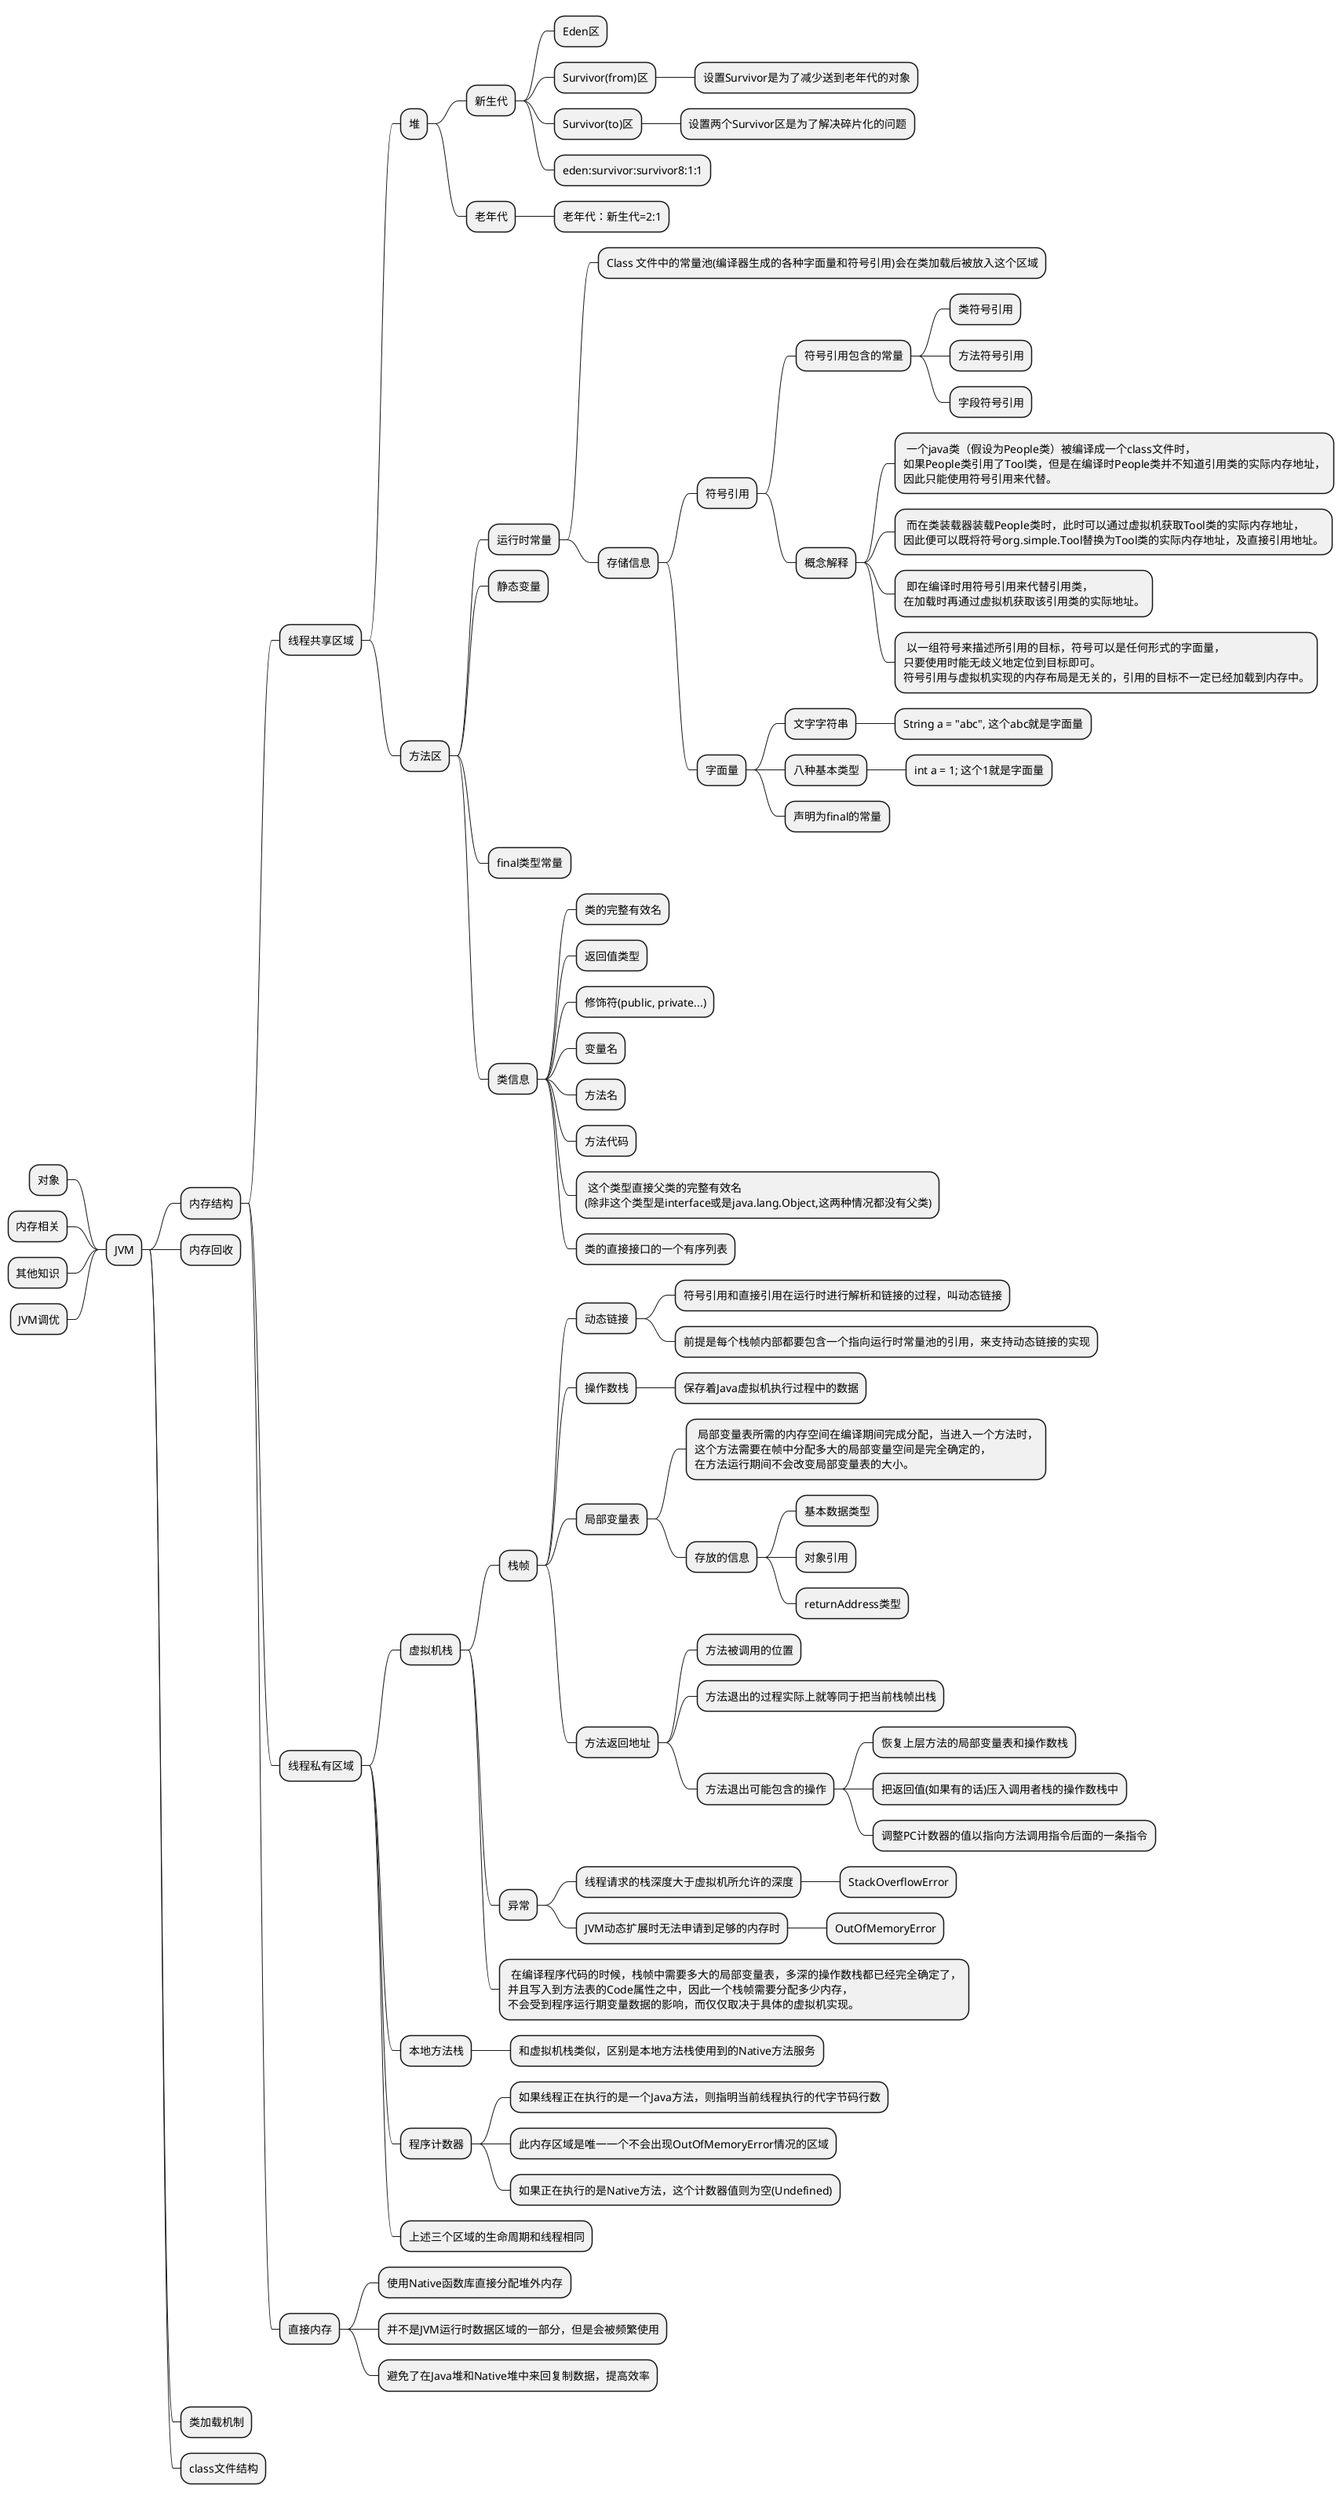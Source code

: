 @startmindmap
+ JVM
++ 内存结构
+++ 线程共享区域
++++ 堆
+++++ 新生代
++++++ Eden区
++++++ Survivor(from)区
+++++++ 设置Survivor是为了减少送到老年代的对象
++++++ Survivor(to)区
+++++++ 设置两个Survivor区是为了解决碎片化的问题
++++++ eden:survivor:survivor8:1:1
+++++ 老年代
++++++ 老年代：新生代=2:1
++++ 方法区
+++++ 运行时常量
++++++ Class 文件中的常量池(编译器生成的各种字面量和符号引用)会在类加载后被放入这个区域
++++++ 存储信息
+++++++ 符号引用
++++++++ 符号引用包含的常量
+++++++++ 类符号引用
+++++++++ 方法符号引用
+++++++++ 字段符号引用
++++++++ 概念解释
*********: 一个java类（假设为People类）被编译成一个class文件时，
如果People类引用了Tool类，但是在编译时People类并不知道引用类的实际内存地址，
因此只能使用符号引用来代替。;
*********: 而在类装载器装载People类时，此时可以通过虚拟机获取Tool类的实际内存地址，
因此便可以既将符号org.simple.Tool替换为Tool类的实际内存地址，及直接引用地址。;
*********: 即在编译时用符号引用来代替引用类，
在加载时再通过虚拟机获取该引用类的实际地址。;
*********: 以一组符号来描述所引用的目标，符号可以是任何形式的字面量，
只要使用时能无歧义地定位到目标即可。
符号引用与虚拟机实现的内存布局是无关的，引用的目标不一定已经加载到内存中。;
+++++++ 字面量
++++++++ 文字字符串
+++++++++ String a = "abc", 这个abc就是字面量
++++++++ 八种基本类型
+++++++++ int a = 1; 这个1就是字面量
++++++++ 声明为final的常量
+++++ 静态变量
+++++ final类型常量
+++++ 类信息
++++++ 类的完整有效名
++++++ 返回值类型
++++++ 修饰符(public, private...)
++++++ 变量名
++++++ 方法名
++++++ 方法代码
******: 这个类型直接父类的完整有效名
(除非这个类型是interface或是java.lang.Object,这两种情况都没有父类);
++++++ 类的直接接口的一个有序列表
+++ 线程私有区域
++++ 虚拟机栈
+++++ 栈帧
++++++ 动态链接
+++++++ 符号引用和直接引用在运行时进行解析和链接的过程，叫动态链接
+++++++ 前提是每个栈帧内部都要包含一个指向运行时常量池的引用，来支持动态链接的实现
++++++ 操作数栈
+++++++ 保存着Java虚拟机执行过程中的数据
++++++ 局部变量表
*******: 局部变量表所需的内存空间在编译期间完成分配，当进入一个方法时，
这个方法需要在帧中分配多大的局部变量空间是完全确定的，
在方法运行期间不会改变局部变量表的大小。;
+++++++ 存放的信息
++++++++ 基本数据类型
++++++++ 对象引用
++++++++ returnAddress类型
++++++ 方法返回地址
+++++++ 方法被调用的位置
+++++++ 方法退出的过程实际上就等同于把当前栈帧出栈
+++++++ 方法退出可能包含的操作
++++++++ 恢复上层方法的局部变量表和操作数栈
++++++++ 把返回值(如果有的话)压入调用者栈的操作数栈中
++++++++ 调整PC计数器的值以指向方法调用指令后面的一条指令
+++++ 异常
++++++ 线程请求的栈深度大于虚拟机所允许的深度
+++++++ StackOverflowError
++++++ JVM动态扩展时无法申请到足够的内存时
+++++++ OutOfMemoryError
*****: 在编译程序代码的时候，栈帧中需要多大的局部变量表，多深的操作数栈都已经完全确定了，
并且写入到方法表的Code属性之中，因此一个栈帧需要分配多少内存，
不会受到程序运行期变量数据的影响，而仅仅取决于具体的虚拟机实现。;
++++ 本地方法栈
+++++ 和虚拟机栈类似，区别是本地方法栈使用到的Native方法服务
++++ 程序计数器
+++++ 如果线程正在执行的是一个Java方法，则指明当前线程执行的代字节码行数
+++++ 此内存区域是唯一一个不会出现OutOfMemoryError情况的区域
+++++ 如果正在执行的是Native方法，这个计数器值则为空(Undefined)
++++ 上述三个区域的生命周期和线程相同
+++ 直接内存
++++ 使用Native函数库直接分配堆外内存
++++ 并不是JVM运行时数据区域的一部分，但是会被频繁使用
++++ 避免了在Java堆和Native堆中来回复制数据，提高效率
++ 内存回收
++ 类加载机制
++ class文件结构
-- 对象
-- 内存相关
-- 其他知识
-- JVM调优
@endmindmap